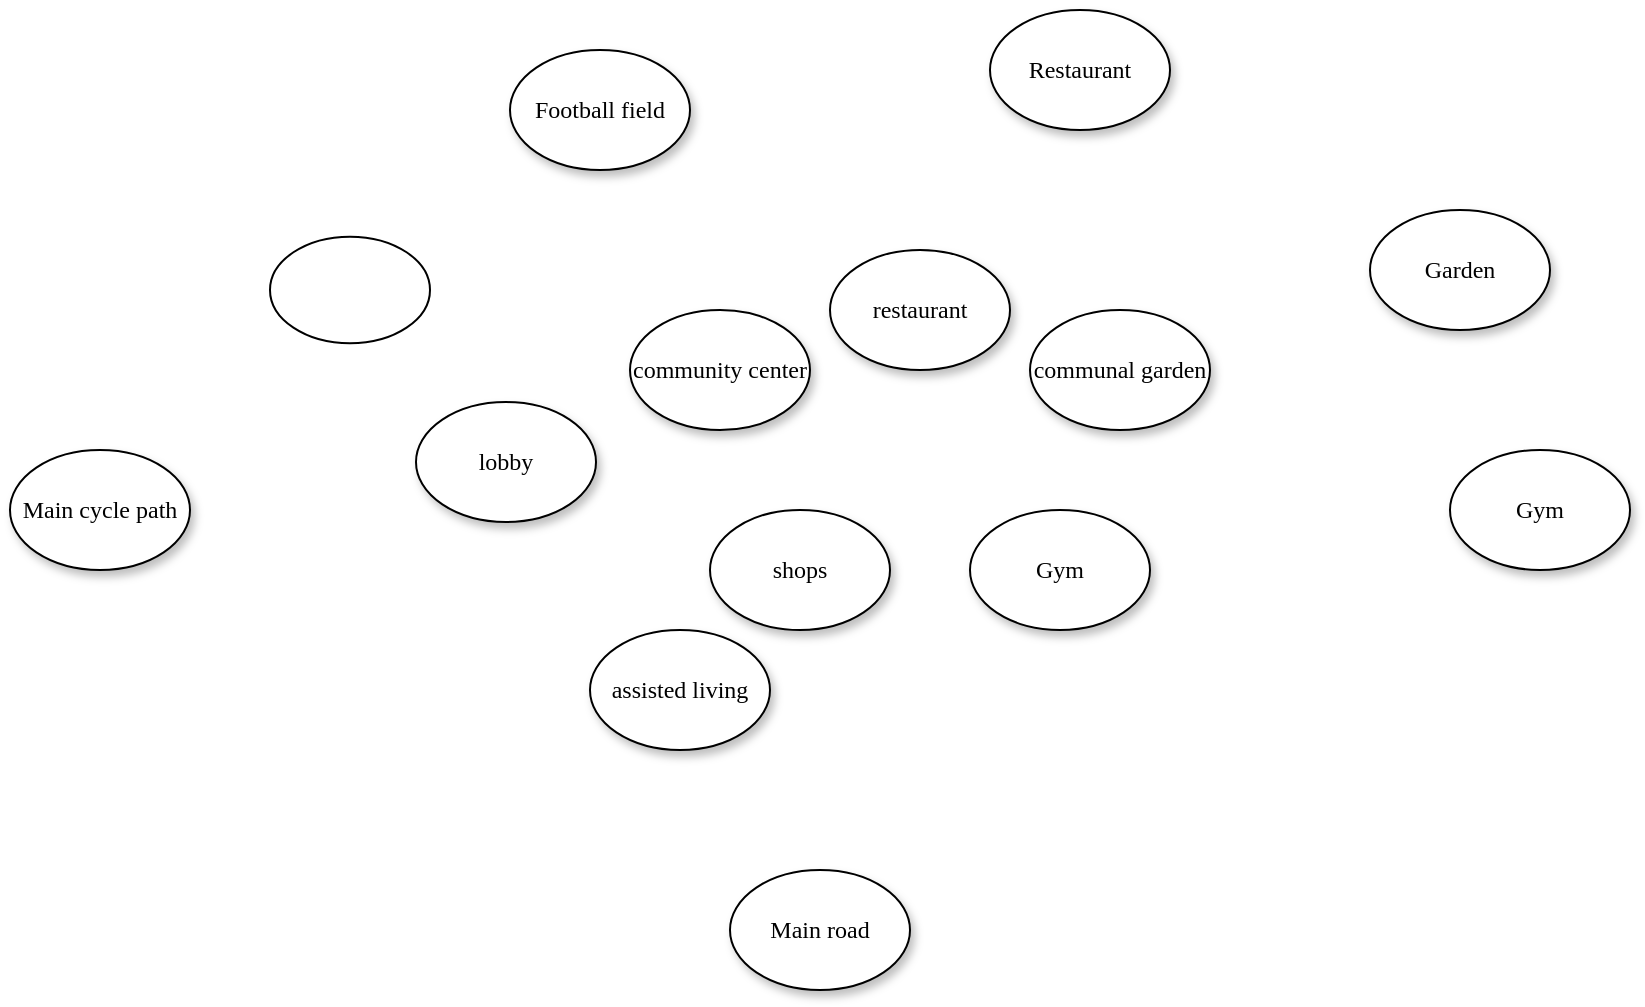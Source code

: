 <mxfile version="16.4.6" type="github">
  <diagram name="Page-1" id="42789a77-a242-8287-6e28-9cd8cfd52e62">
    <mxGraphModel dx="1278" dy="547" grid="1" gridSize="10" guides="1" tooltips="1" connect="1" arrows="1" fold="1" page="1" pageScale="1" pageWidth="1100" pageHeight="850" background="none" math="0" shadow="0">
      <root>
        <mxCell id="0" />
        <mxCell id="1" parent="0" />
        <mxCell id="1ea317790d2ca983-1" value="Restaurant" style="ellipse;whiteSpace=wrap;html=1;rounded=0;shadow=1;comic=0;labelBackgroundColor=none;strokeWidth=1;fontFamily=Verdana;fontSize=12;align=center;" parent="1" vertex="1">
          <mxGeometry x="620" y="70" width="90" height="60" as="geometry" />
        </mxCell>
        <mxCell id="MwhxylCimsrul33ufEP8-1" value="Garden" style="ellipse;whiteSpace=wrap;html=1;rounded=0;shadow=1;comic=0;labelBackgroundColor=none;strokeWidth=1;fontFamily=Verdana;fontSize=12;align=center;" vertex="1" parent="1">
          <mxGeometry x="810" y="170" width="90" height="60" as="geometry" />
        </mxCell>
        <mxCell id="MwhxylCimsrul33ufEP8-2" value="Gym" style="ellipse;whiteSpace=wrap;html=1;rounded=0;shadow=1;comic=0;labelBackgroundColor=none;strokeWidth=1;fontFamily=Verdana;fontSize=12;align=center;" vertex="1" parent="1">
          <mxGeometry x="850" y="290" width="90" height="60" as="geometry" />
        </mxCell>
        <mxCell id="MwhxylCimsrul33ufEP8-3" value="Main road" style="ellipse;whiteSpace=wrap;html=1;rounded=0;shadow=1;comic=0;labelBackgroundColor=none;strokeWidth=1;fontFamily=Verdana;fontSize=12;align=center;" vertex="1" parent="1">
          <mxGeometry x="490" y="500" width="90" height="60" as="geometry" />
        </mxCell>
        <mxCell id="MwhxylCimsrul33ufEP8-4" value="Main cycle path" style="ellipse;whiteSpace=wrap;html=1;rounded=0;shadow=1;comic=0;labelBackgroundColor=none;strokeWidth=1;fontFamily=Verdana;fontSize=12;align=center;" vertex="1" parent="1">
          <mxGeometry x="130" y="290" width="90" height="60" as="geometry" />
        </mxCell>
        <mxCell id="MwhxylCimsrul33ufEP8-5" value="community center" style="ellipse;whiteSpace=wrap;html=1;rounded=0;shadow=1;comic=0;labelBackgroundColor=none;strokeWidth=1;fontFamily=Verdana;fontSize=12;align=center;" vertex="1" parent="1">
          <mxGeometry x="440" y="220" width="90" height="60" as="geometry" />
        </mxCell>
        <mxCell id="MwhxylCimsrul33ufEP8-9" value="Football field" style="ellipse;whiteSpace=wrap;html=1;rounded=0;shadow=1;comic=0;labelBackgroundColor=none;strokeWidth=1;fontFamily=Verdana;fontSize=12;align=center;" vertex="1" parent="1">
          <mxGeometry x="380" y="90" width="90" height="60" as="geometry" />
        </mxCell>
        <mxCell id="MwhxylCimsrul33ufEP8-10" value="communal garden" style="ellipse;whiteSpace=wrap;html=1;rounded=0;shadow=1;comic=0;labelBackgroundColor=none;strokeWidth=1;fontFamily=Verdana;fontSize=12;align=center;" vertex="1" parent="1">
          <mxGeometry x="640" y="220" width="90" height="60" as="geometry" />
        </mxCell>
        <mxCell id="MwhxylCimsrul33ufEP8-11" value="restaurant" style="ellipse;whiteSpace=wrap;html=1;rounded=0;shadow=1;comic=0;labelBackgroundColor=none;strokeWidth=1;fontFamily=Verdana;fontSize=12;align=center;" vertex="1" parent="1">
          <mxGeometry x="540" y="190" width="90" height="60" as="geometry" />
        </mxCell>
        <mxCell id="MwhxylCimsrul33ufEP8-12" value="Gym" style="ellipse;whiteSpace=wrap;html=1;rounded=0;shadow=1;comic=0;labelBackgroundColor=none;strokeWidth=1;fontFamily=Verdana;fontSize=12;align=center;" vertex="1" parent="1">
          <mxGeometry x="610" y="320" width="90" height="60" as="geometry" />
        </mxCell>
        <mxCell id="MwhxylCimsrul33ufEP8-13" value="shops" style="ellipse;whiteSpace=wrap;html=1;rounded=0;shadow=1;comic=0;labelBackgroundColor=none;strokeWidth=1;fontFamily=Verdana;fontSize=12;align=center;" vertex="1" parent="1">
          <mxGeometry x="480" y="320" width="90" height="60" as="geometry" />
        </mxCell>
        <mxCell id="MwhxylCimsrul33ufEP8-14" value="lobby" style="ellipse;whiteSpace=wrap;html=1;rounded=0;shadow=1;comic=0;labelBackgroundColor=none;strokeWidth=1;fontFamily=Verdana;fontSize=12;align=center;" vertex="1" parent="1">
          <mxGeometry x="333" y="266" width="90" height="60" as="geometry" />
        </mxCell>
        <mxCell id="MwhxylCimsrul33ufEP8-15" value="assisted living" style="ellipse;whiteSpace=wrap;html=1;rounded=0;shadow=1;comic=0;labelBackgroundColor=none;strokeWidth=1;fontFamily=Verdana;fontSize=12;align=center;" vertex="1" parent="1">
          <mxGeometry x="420" y="380" width="90" height="60" as="geometry" />
        </mxCell>
        <mxCell id="MwhxylCimsrul33ufEP8-16" value="" style="ellipse;whiteSpace=wrap;html=1;" vertex="1" parent="1">
          <mxGeometry x="260" y="183.33" width="80" height="53.33" as="geometry" />
        </mxCell>
      </root>
    </mxGraphModel>
  </diagram>
</mxfile>
